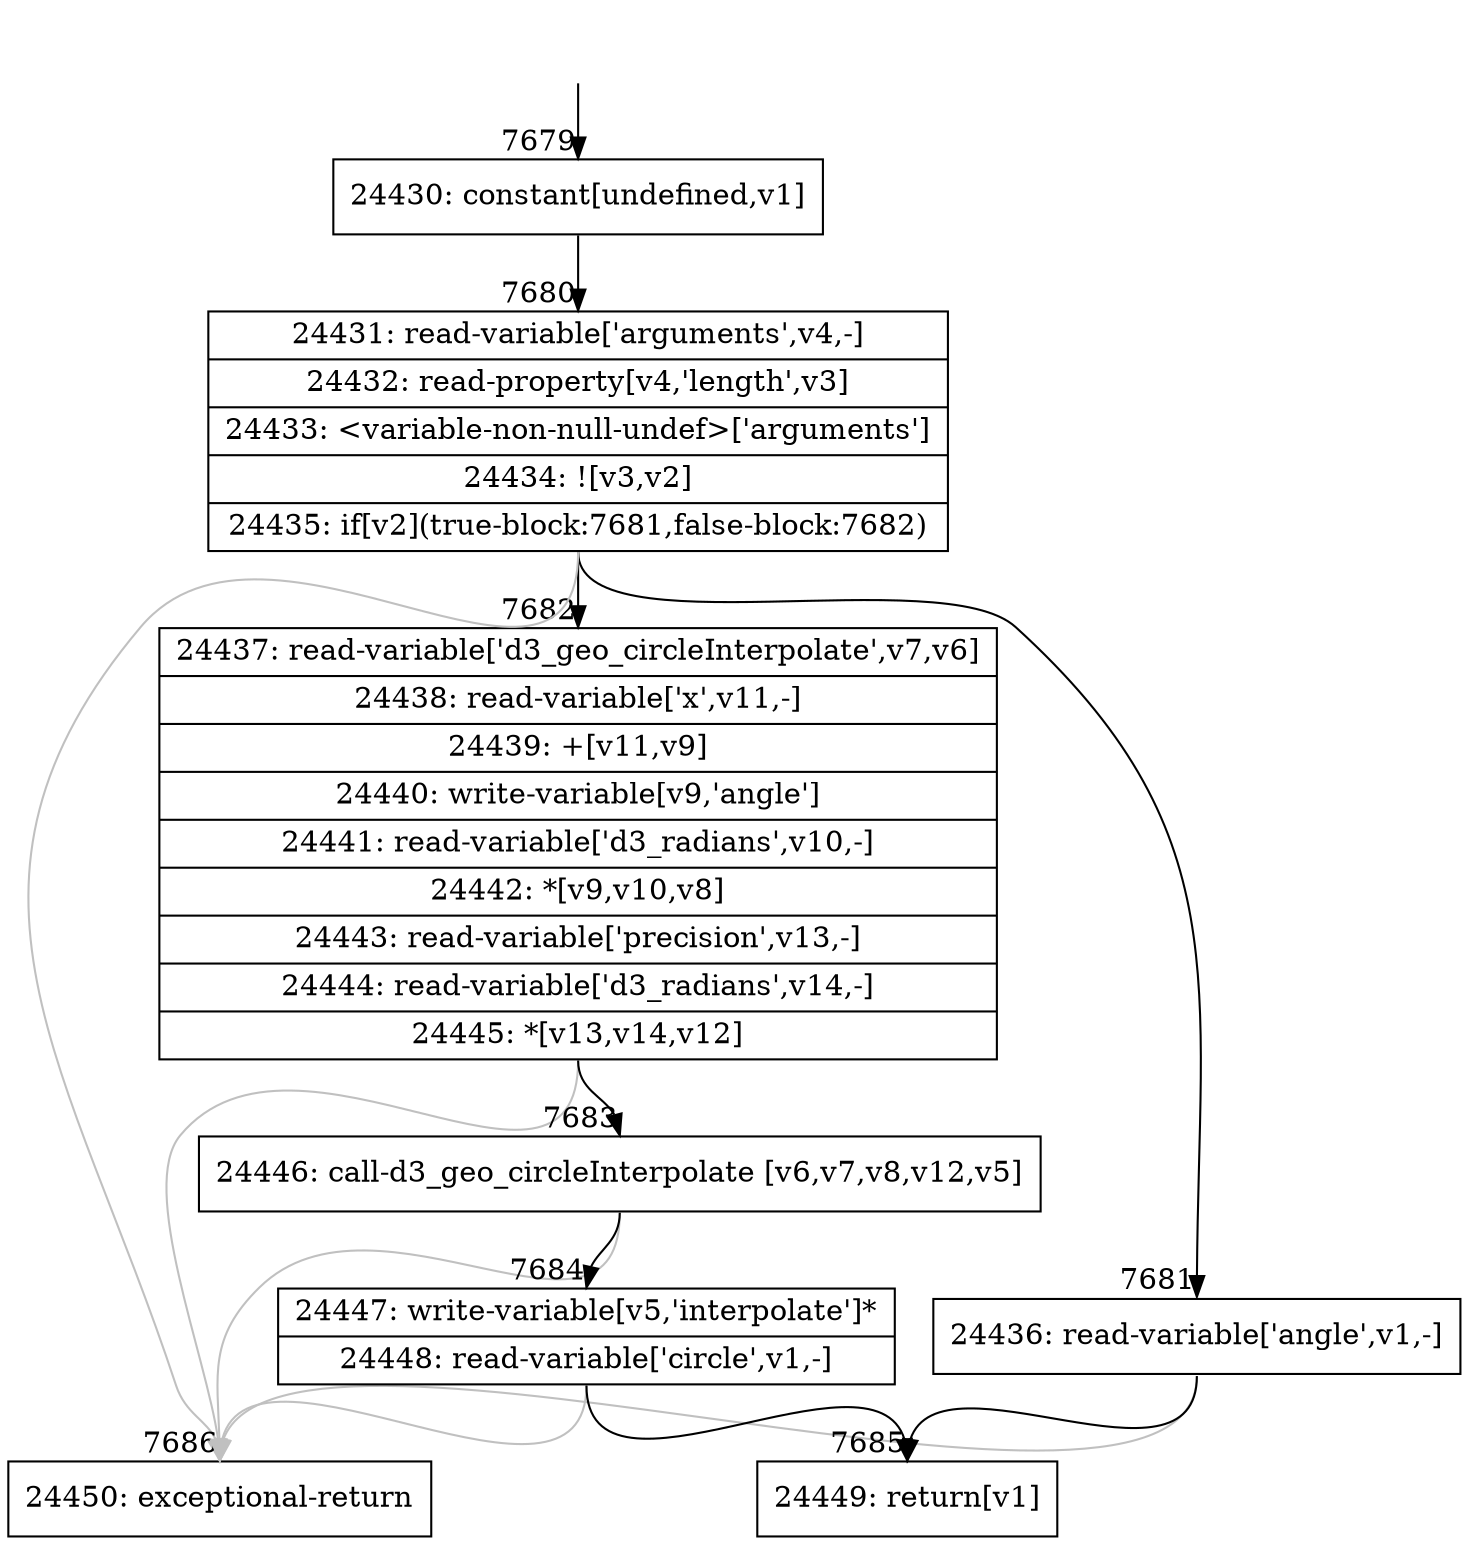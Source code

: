 digraph {
rankdir="TD"
BB_entry726[shape=none,label=""];
BB_entry726 -> BB7679 [tailport=s, headport=n, headlabel="    7679"]
BB7679 [shape=record label="{24430: constant[undefined,v1]}" ] 
BB7679 -> BB7680 [tailport=s, headport=n, headlabel="      7680"]
BB7680 [shape=record label="{24431: read-variable['arguments',v4,-]|24432: read-property[v4,'length',v3]|24433: \<variable-non-null-undef\>['arguments']|24434: ![v3,v2]|24435: if[v2](true-block:7681,false-block:7682)}" ] 
BB7680 -> BB7681 [tailport=s, headport=n, headlabel="      7681"]
BB7680 -> BB7682 [tailport=s, headport=n, headlabel="      7682"]
BB7680 -> BB7686 [tailport=s, headport=n, color=gray, headlabel="      7686"]
BB7681 [shape=record label="{24436: read-variable['angle',v1,-]}" ] 
BB7681 -> BB7685 [tailport=s, headport=n, headlabel="      7685"]
BB7681 -> BB7686 [tailport=s, headport=n, color=gray]
BB7682 [shape=record label="{24437: read-variable['d3_geo_circleInterpolate',v7,v6]|24438: read-variable['x',v11,-]|24439: +[v11,v9]|24440: write-variable[v9,'angle']|24441: read-variable['d3_radians',v10,-]|24442: *[v9,v10,v8]|24443: read-variable['precision',v13,-]|24444: read-variable['d3_radians',v14,-]|24445: *[v13,v14,v12]}" ] 
BB7682 -> BB7683 [tailport=s, headport=n, headlabel="      7683"]
BB7682 -> BB7686 [tailport=s, headport=n, color=gray]
BB7683 [shape=record label="{24446: call-d3_geo_circleInterpolate [v6,v7,v8,v12,v5]}" ] 
BB7683 -> BB7684 [tailport=s, headport=n, headlabel="      7684"]
BB7683 -> BB7686 [tailport=s, headport=n, color=gray]
BB7684 [shape=record label="{24447: write-variable[v5,'interpolate']*|24448: read-variable['circle',v1,-]}" ] 
BB7684 -> BB7685 [tailport=s, headport=n]
BB7684 -> BB7686 [tailport=s, headport=n, color=gray]
BB7685 [shape=record label="{24449: return[v1]}" ] 
BB7686 [shape=record label="{24450: exceptional-return}" ] 
//#$~ 4453
}
